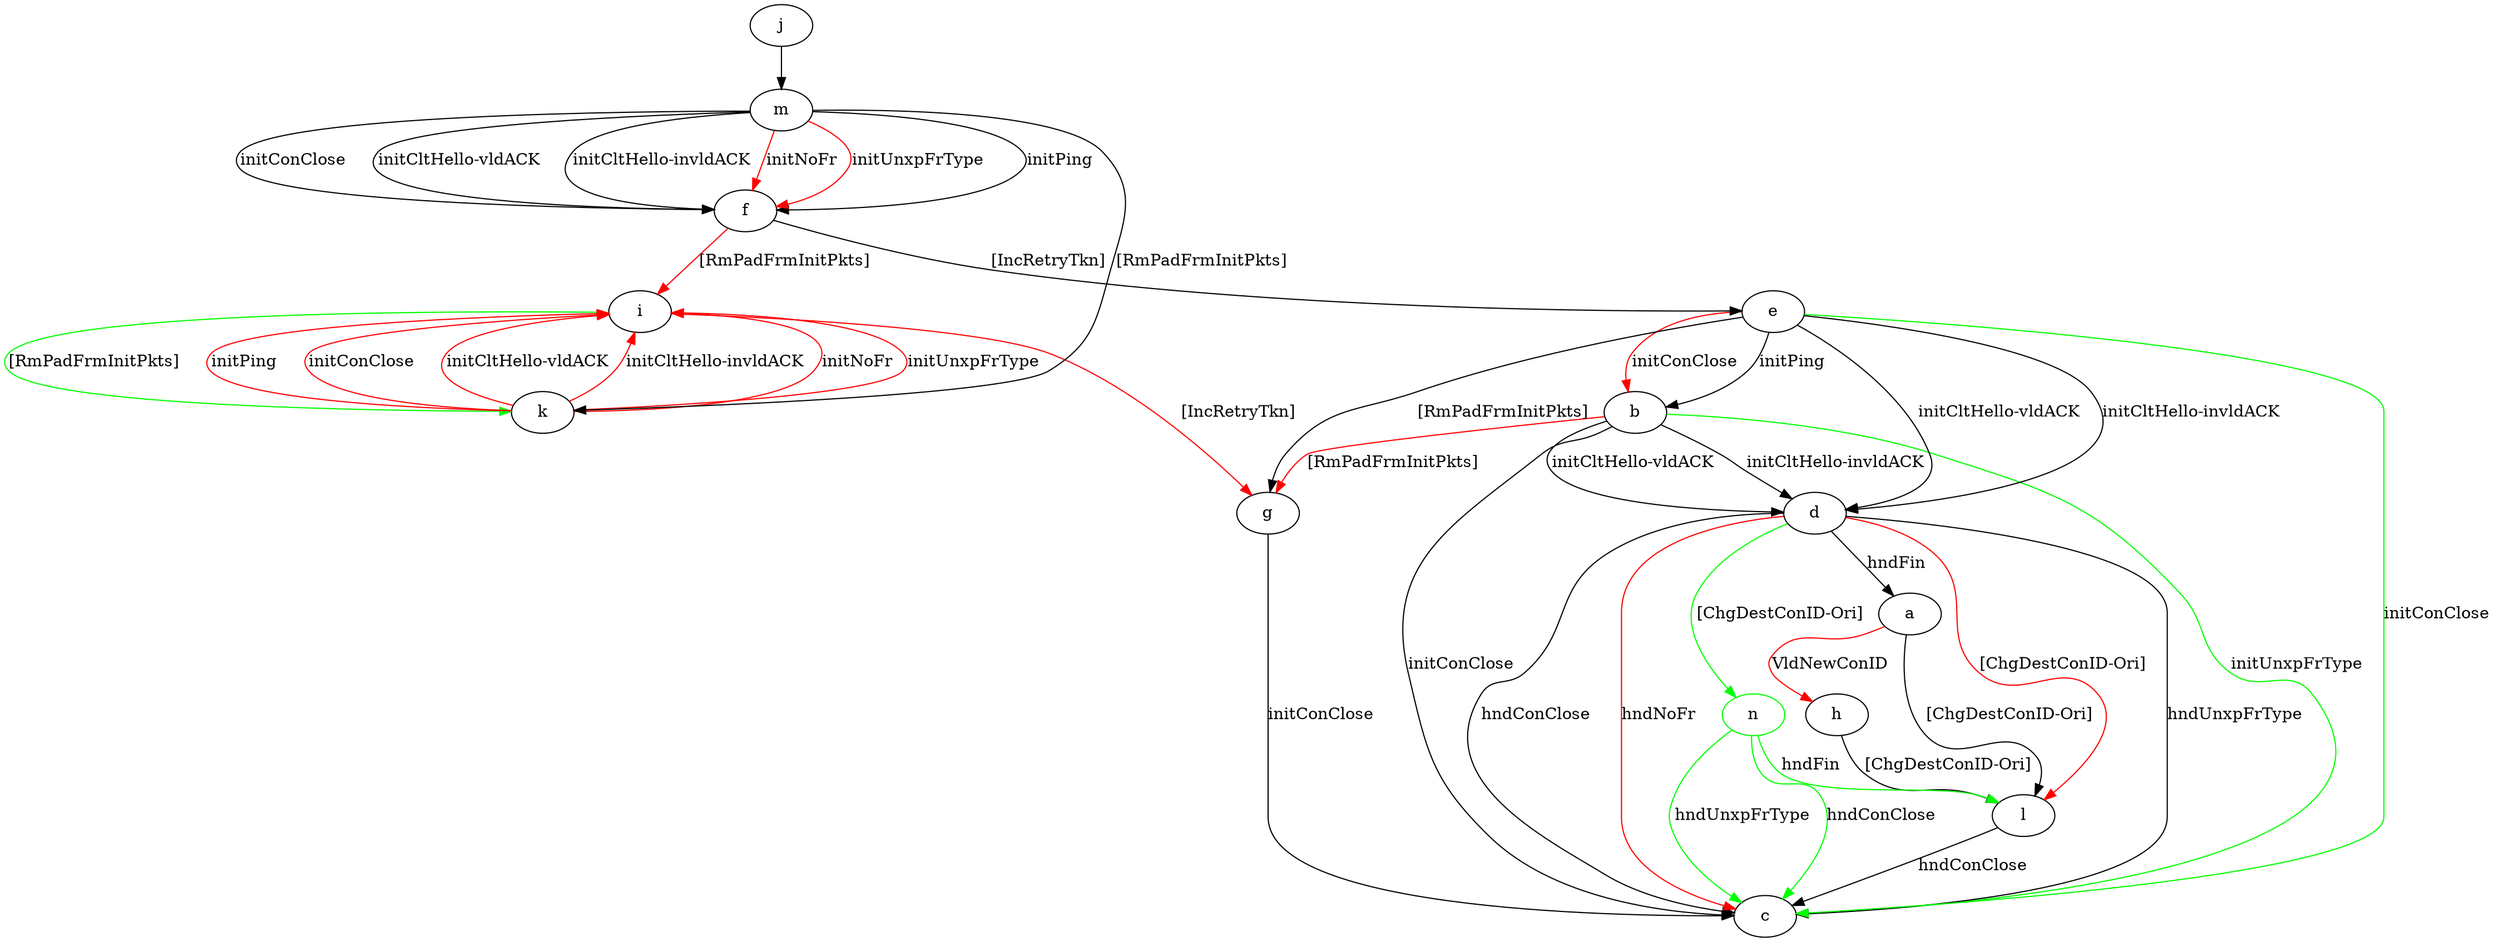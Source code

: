 digraph "" {
	a -> h	[key=0,
		color=red,
		label="VldNewConID "];
	a -> l	[key=0,
		label="[ChgDestConID-Ori] "];
	b -> c	[key=0,
		label="initConClose "];
	b -> c	[key=1,
		color=green,
		label="initUnxpFrType "];
	b -> d	[key=0,
		label="initCltHello-vldACK "];
	b -> d	[key=1,
		label="initCltHello-invldACK "];
	b -> g	[key=0,
		color=red,
		label="[RmPadFrmInitPkts] "];
	d -> a	[key=0,
		label="hndFin "];
	d -> c	[key=0,
		label="hndUnxpFrType "];
	d -> c	[key=1,
		label="hndConClose "];
	d -> c	[key=2,
		color=red,
		label="hndNoFr "];
	d -> l	[key=0,
		color=red,
		label="[ChgDestConID-Ori] "];
	n	[color=green];
	d -> n	[key=0,
		color=green,
		label="[ChgDestConID-Ori] "];
	e -> b	[key=0,
		label="initPing "];
	e -> b	[key=1,
		color=red,
		label="initConClose "];
	e -> c	[key=0,
		color=green,
		label="initConClose "];
	e -> d	[key=0,
		label="initCltHello-vldACK "];
	e -> d	[key=1,
		label="initCltHello-invldACK "];
	e -> g	[key=0,
		label="[RmPadFrmInitPkts] "];
	f -> e	[key=0,
		label="[IncRetryTkn] "];
	f -> i	[key=0,
		color=red,
		label="[RmPadFrmInitPkts] "];
	g -> c	[key=0,
		label="initConClose "];
	h -> l	[key=0,
		label="[ChgDestConID-Ori] "];
	i -> g	[key=0,
		color=red,
		label="[IncRetryTkn] "];
	i -> k	[key=0,
		color=green,
		label="[RmPadFrmInitPkts] "];
	j -> m	[key=0];
	k -> i	[key=0,
		color=red,
		label="initPing "];
	k -> i	[key=1,
		color=red,
		label="initConClose "];
	k -> i	[key=2,
		color=red,
		label="initCltHello-vldACK "];
	k -> i	[key=3,
		color=red,
		label="initCltHello-invldACK "];
	k -> i	[key=4,
		color=red,
		label="initNoFr "];
	k -> i	[key=5,
		color=red,
		label="initUnxpFrType "];
	l -> c	[key=0,
		label="hndConClose "];
	m -> f	[key=0,
		label="initPing "];
	m -> f	[key=1,
		label="initConClose "];
	m -> f	[key=2,
		label="initCltHello-vldACK "];
	m -> f	[key=3,
		label="initCltHello-invldACK "];
	m -> f	[key=4,
		color=red,
		label="initNoFr "];
	m -> f	[key=5,
		color=red,
		label="initUnxpFrType "];
	m -> k	[key=0,
		label="[RmPadFrmInitPkts] "];
	n -> c	[key=0,
		color=green,
		label="hndConClose "];
	n -> c	[key=1,
		color=green,
		label="hndUnxpFrType "];
	n -> l	[key=0,
		color=green,
		label="hndFin "];
}
